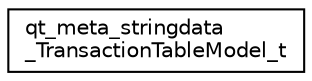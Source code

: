 digraph "Graphical Class Hierarchy"
{
 // LATEX_PDF_SIZE
  edge [fontname="Helvetica",fontsize="10",labelfontname="Helvetica",labelfontsize="10"];
  node [fontname="Helvetica",fontsize="10",shape=record];
  rankdir="LR";
  Node0 [label="qt_meta_stringdata\l_TransactionTableModel_t",height=0.2,width=0.4,color="black", fillcolor="white", style="filled",URL="$structqt__meta__stringdata___transaction_table_model__t.html",tooltip=" "];
}
